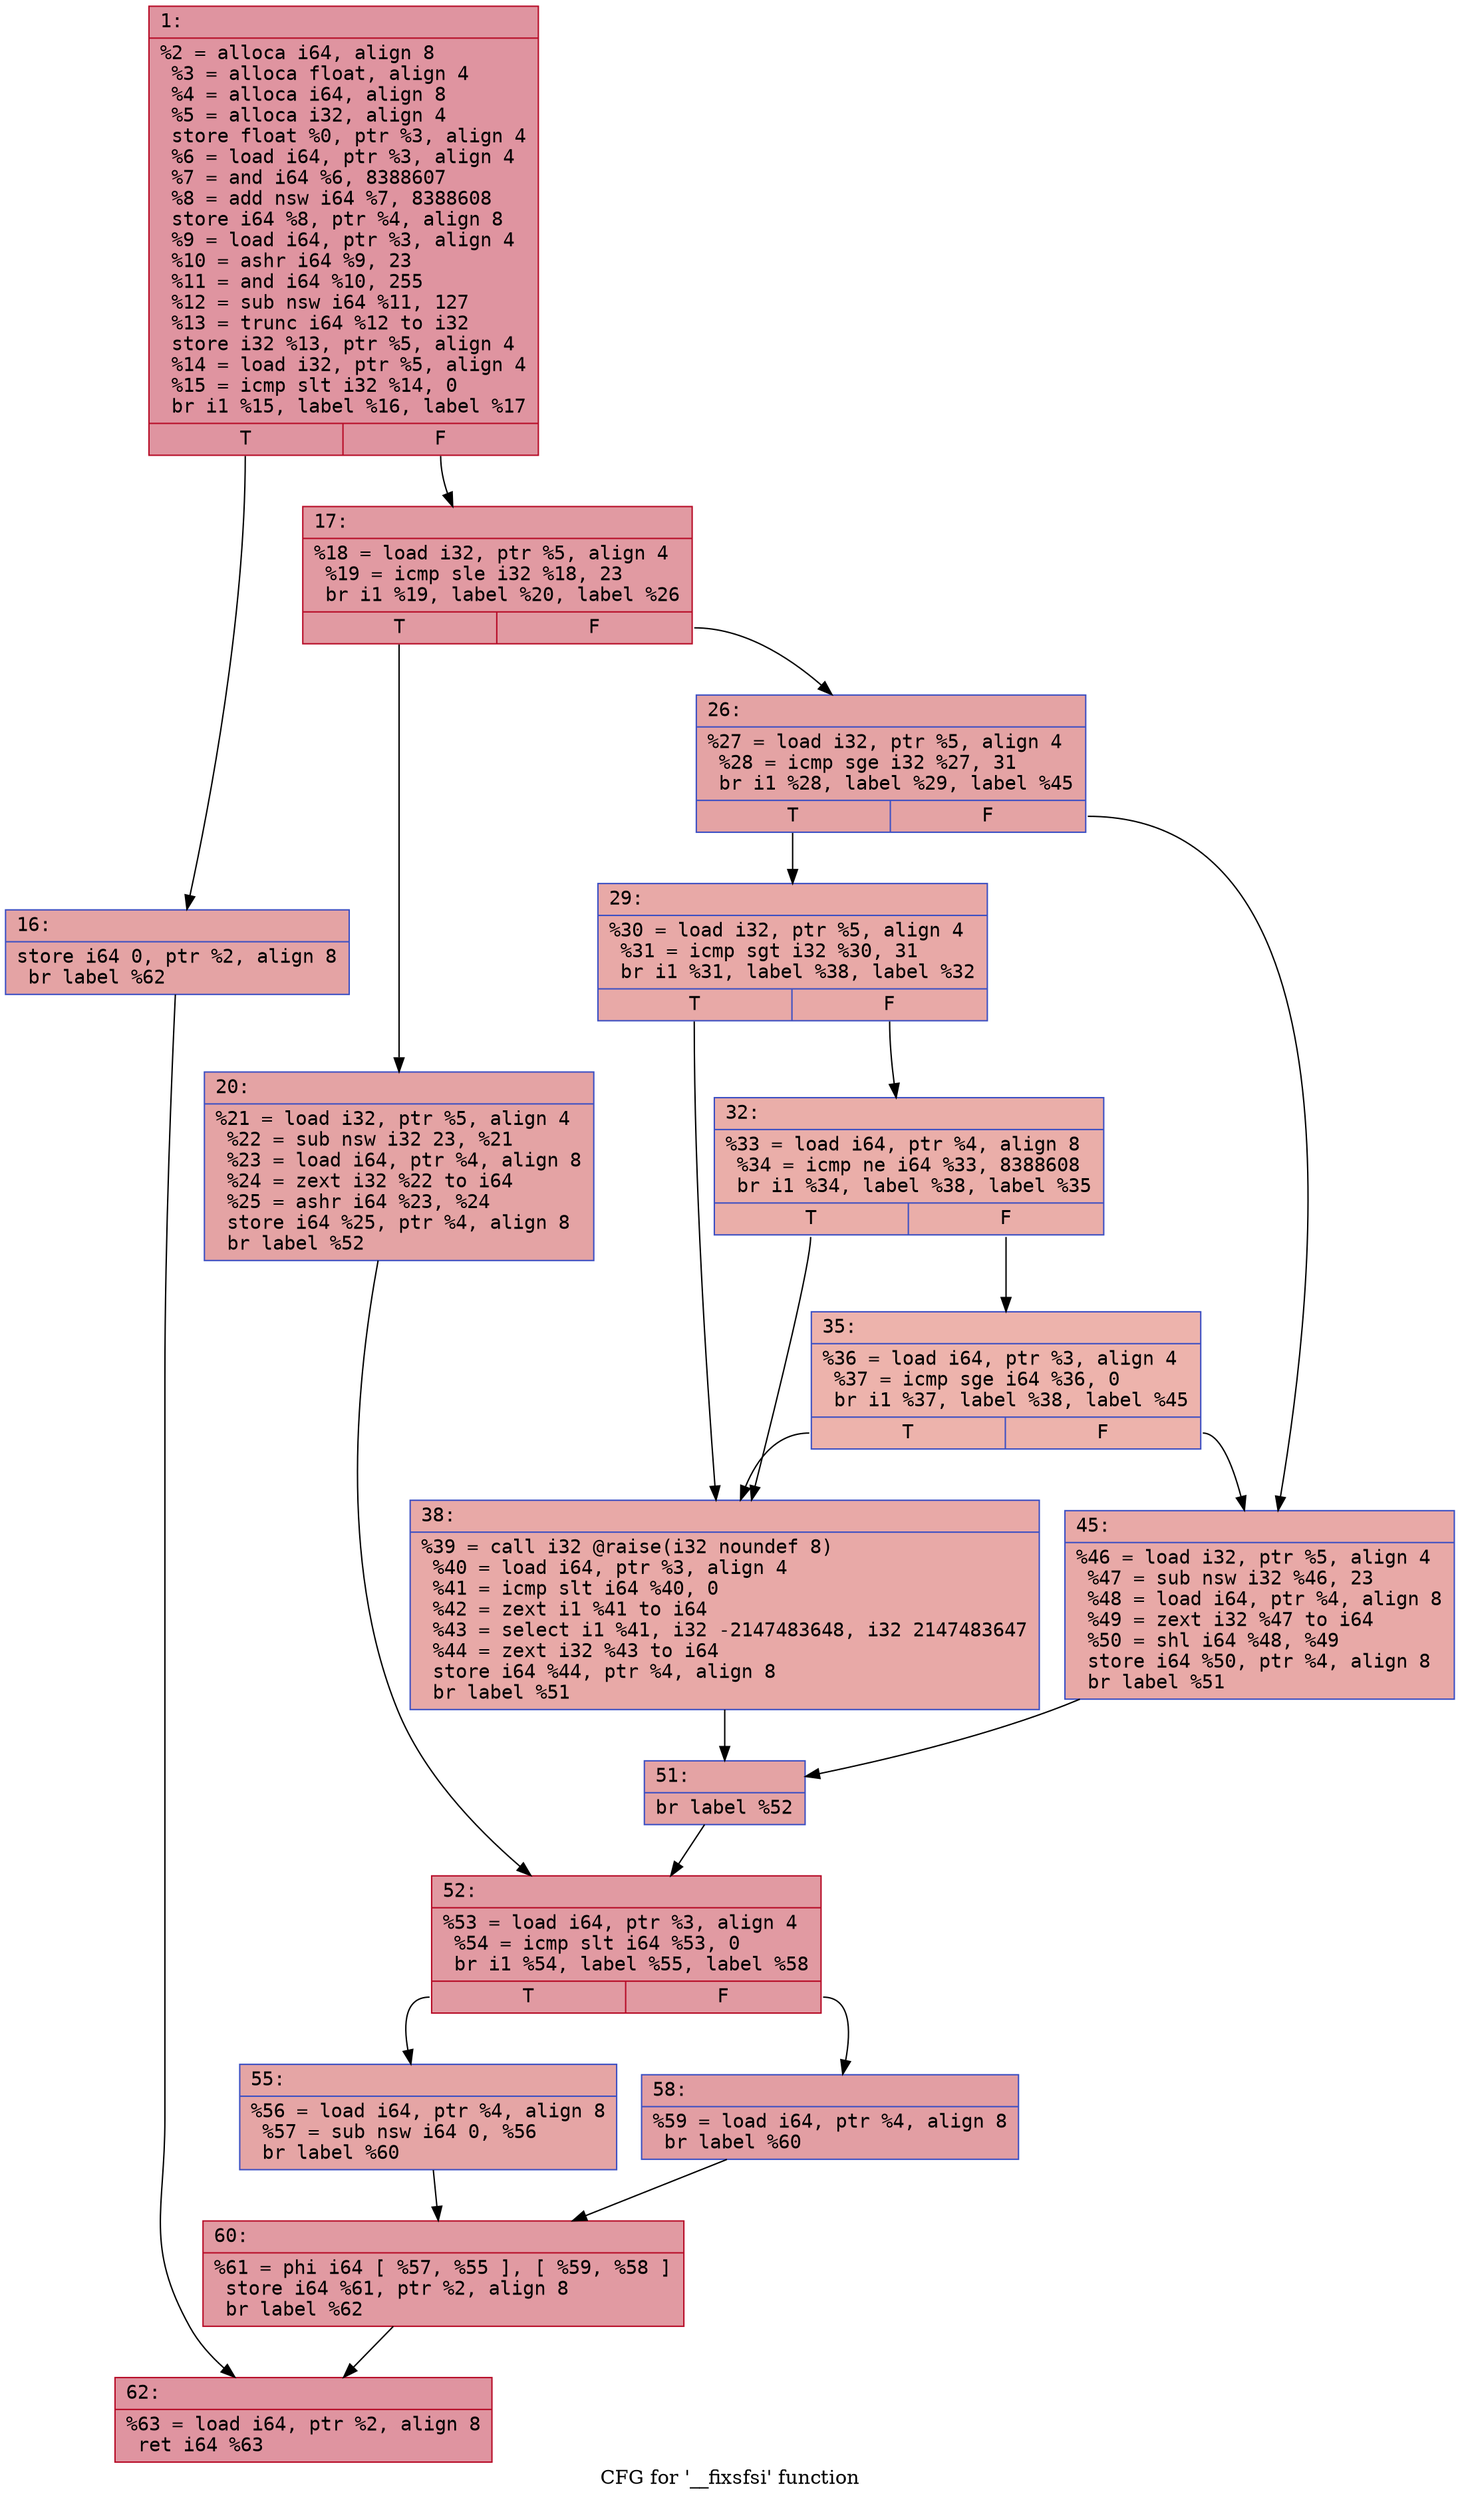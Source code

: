 digraph "CFG for '__fixsfsi' function" {
	label="CFG for '__fixsfsi' function";

	Node0x600000b21c20 [shape=record,color="#b70d28ff", style=filled, fillcolor="#b70d2870" fontname="Courier",label="{1:\l|  %2 = alloca i64, align 8\l  %3 = alloca float, align 4\l  %4 = alloca i64, align 8\l  %5 = alloca i32, align 4\l  store float %0, ptr %3, align 4\l  %6 = load i64, ptr %3, align 4\l  %7 = and i64 %6, 8388607\l  %8 = add nsw i64 %7, 8388608\l  store i64 %8, ptr %4, align 8\l  %9 = load i64, ptr %3, align 4\l  %10 = ashr i64 %9, 23\l  %11 = and i64 %10, 255\l  %12 = sub nsw i64 %11, 127\l  %13 = trunc i64 %12 to i32\l  store i32 %13, ptr %5, align 4\l  %14 = load i32, ptr %5, align 4\l  %15 = icmp slt i32 %14, 0\l  br i1 %15, label %16, label %17\l|{<s0>T|<s1>F}}"];
	Node0x600000b21c20:s0 -> Node0x600000b21c70[tooltip="1 -> 16\nProbability 37.50%" ];
	Node0x600000b21c20:s1 -> Node0x600000b21cc0[tooltip="1 -> 17\nProbability 62.50%" ];
	Node0x600000b21c70 [shape=record,color="#3d50c3ff", style=filled, fillcolor="#c32e3170" fontname="Courier",label="{16:\l|  store i64 0, ptr %2, align 8\l  br label %62\l}"];
	Node0x600000b21c70 -> Node0x600000b220d0[tooltip="16 -> 62\nProbability 100.00%" ];
	Node0x600000b21cc0 [shape=record,color="#b70d28ff", style=filled, fillcolor="#bb1b2c70" fontname="Courier",label="{17:\l|  %18 = load i32, ptr %5, align 4\l  %19 = icmp sle i32 %18, 23\l  br i1 %19, label %20, label %26\l|{<s0>T|<s1>F}}"];
	Node0x600000b21cc0:s0 -> Node0x600000b21d10[tooltip="17 -> 20\nProbability 50.00%" ];
	Node0x600000b21cc0:s1 -> Node0x600000b21d60[tooltip="17 -> 26\nProbability 50.00%" ];
	Node0x600000b21d10 [shape=record,color="#3d50c3ff", style=filled, fillcolor="#c32e3170" fontname="Courier",label="{20:\l|  %21 = load i32, ptr %5, align 4\l  %22 = sub nsw i32 23, %21\l  %23 = load i64, ptr %4, align 8\l  %24 = zext i32 %22 to i64\l  %25 = ashr i64 %23, %24\l  store i64 %25, ptr %4, align 8\l  br label %52\l}"];
	Node0x600000b21d10 -> Node0x600000b21f90[tooltip="20 -> 52\nProbability 100.00%" ];
	Node0x600000b21d60 [shape=record,color="#3d50c3ff", style=filled, fillcolor="#c32e3170" fontname="Courier",label="{26:\l|  %27 = load i32, ptr %5, align 4\l  %28 = icmp sge i32 %27, 31\l  br i1 %28, label %29, label %45\l|{<s0>T|<s1>F}}"];
	Node0x600000b21d60:s0 -> Node0x600000b21db0[tooltip="26 -> 29\nProbability 50.00%" ];
	Node0x600000b21d60:s1 -> Node0x600000b21ef0[tooltip="26 -> 45\nProbability 50.00%" ];
	Node0x600000b21db0 [shape=record,color="#3d50c3ff", style=filled, fillcolor="#ca3b3770" fontname="Courier",label="{29:\l|  %30 = load i32, ptr %5, align 4\l  %31 = icmp sgt i32 %30, 31\l  br i1 %31, label %38, label %32\l|{<s0>T|<s1>F}}"];
	Node0x600000b21db0:s0 -> Node0x600000b21ea0[tooltip="29 -> 38\nProbability 50.00%" ];
	Node0x600000b21db0:s1 -> Node0x600000b21e00[tooltip="29 -> 32\nProbability 50.00%" ];
	Node0x600000b21e00 [shape=record,color="#3d50c3ff", style=filled, fillcolor="#d0473d70" fontname="Courier",label="{32:\l|  %33 = load i64, ptr %4, align 8\l  %34 = icmp ne i64 %33, 8388608\l  br i1 %34, label %38, label %35\l|{<s0>T|<s1>F}}"];
	Node0x600000b21e00:s0 -> Node0x600000b21ea0[tooltip="32 -> 38\nProbability 50.00%" ];
	Node0x600000b21e00:s1 -> Node0x600000b21e50[tooltip="32 -> 35\nProbability 50.00%" ];
	Node0x600000b21e50 [shape=record,color="#3d50c3ff", style=filled, fillcolor="#d6524470" fontname="Courier",label="{35:\l|  %36 = load i64, ptr %3, align 4\l  %37 = icmp sge i64 %36, 0\l  br i1 %37, label %38, label %45\l|{<s0>T|<s1>F}}"];
	Node0x600000b21e50:s0 -> Node0x600000b21ea0[tooltip="35 -> 38\nProbability 50.00%" ];
	Node0x600000b21e50:s1 -> Node0x600000b21ef0[tooltip="35 -> 45\nProbability 50.00%" ];
	Node0x600000b21ea0 [shape=record,color="#3d50c3ff", style=filled, fillcolor="#ca3b3770" fontname="Courier",label="{38:\l|  %39 = call i32 @raise(i32 noundef 8)\l  %40 = load i64, ptr %3, align 4\l  %41 = icmp slt i64 %40, 0\l  %42 = zext i1 %41 to i64\l  %43 = select i1 %41, i32 -2147483648, i32 2147483647\l  %44 = zext i32 %43 to i64\l  store i64 %44, ptr %4, align 8\l  br label %51\l}"];
	Node0x600000b21ea0 -> Node0x600000b21f40[tooltip="38 -> 51\nProbability 100.00%" ];
	Node0x600000b21ef0 [shape=record,color="#3d50c3ff", style=filled, fillcolor="#ca3b3770" fontname="Courier",label="{45:\l|  %46 = load i32, ptr %5, align 4\l  %47 = sub nsw i32 %46, 23\l  %48 = load i64, ptr %4, align 8\l  %49 = zext i32 %47 to i64\l  %50 = shl i64 %48, %49\l  store i64 %50, ptr %4, align 8\l  br label %51\l}"];
	Node0x600000b21ef0 -> Node0x600000b21f40[tooltip="45 -> 51\nProbability 100.00%" ];
	Node0x600000b21f40 [shape=record,color="#3d50c3ff", style=filled, fillcolor="#c32e3170" fontname="Courier",label="{51:\l|  br label %52\l}"];
	Node0x600000b21f40 -> Node0x600000b21f90[tooltip="51 -> 52\nProbability 100.00%" ];
	Node0x600000b21f90 [shape=record,color="#b70d28ff", style=filled, fillcolor="#bb1b2c70" fontname="Courier",label="{52:\l|  %53 = load i64, ptr %3, align 4\l  %54 = icmp slt i64 %53, 0\l  br i1 %54, label %55, label %58\l|{<s0>T|<s1>F}}"];
	Node0x600000b21f90:s0 -> Node0x600000b21fe0[tooltip="52 -> 55\nProbability 37.50%" ];
	Node0x600000b21f90:s1 -> Node0x600000b22030[tooltip="52 -> 58\nProbability 62.50%" ];
	Node0x600000b21fe0 [shape=record,color="#3d50c3ff", style=filled, fillcolor="#c5333470" fontname="Courier",label="{55:\l|  %56 = load i64, ptr %4, align 8\l  %57 = sub nsw i64 0, %56\l  br label %60\l}"];
	Node0x600000b21fe0 -> Node0x600000b22080[tooltip="55 -> 60\nProbability 100.00%" ];
	Node0x600000b22030 [shape=record,color="#3d50c3ff", style=filled, fillcolor="#be242e70" fontname="Courier",label="{58:\l|  %59 = load i64, ptr %4, align 8\l  br label %60\l}"];
	Node0x600000b22030 -> Node0x600000b22080[tooltip="58 -> 60\nProbability 100.00%" ];
	Node0x600000b22080 [shape=record,color="#b70d28ff", style=filled, fillcolor="#bb1b2c70" fontname="Courier",label="{60:\l|  %61 = phi i64 [ %57, %55 ], [ %59, %58 ]\l  store i64 %61, ptr %2, align 8\l  br label %62\l}"];
	Node0x600000b22080 -> Node0x600000b220d0[tooltip="60 -> 62\nProbability 100.00%" ];
	Node0x600000b220d0 [shape=record,color="#b70d28ff", style=filled, fillcolor="#b70d2870" fontname="Courier",label="{62:\l|  %63 = load i64, ptr %2, align 8\l  ret i64 %63\l}"];
}
